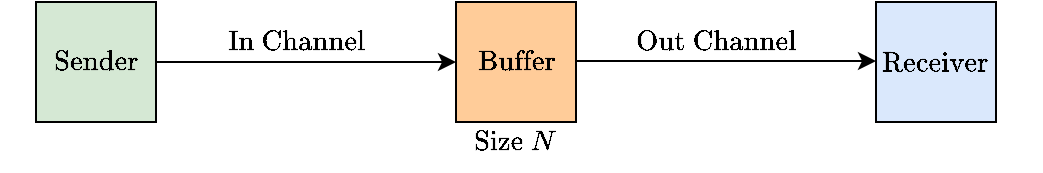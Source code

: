 <mxfile version="20.3.0" type="device"><diagram id="JI2JJyH3g-WIBLByrnTN" name="Page-1"><mxGraphModel dx="1084" dy="699" grid="1" gridSize="10" guides="1" tooltips="1" connect="1" arrows="1" fold="1" page="1" pageScale="1" pageWidth="827" pageHeight="1169" math="1" shadow="0"><root><mxCell id="0"/><mxCell id="1" parent="0"/><mxCell id="BMqiZiyEOpMdN3fw9fWJ-1" value="$$\text{Sender}$$" style="rounded=0;whiteSpace=wrap;html=1;fillColor=#d5e8d4;strokeColor=#000000;" vertex="1" parent="1"><mxGeometry x="10" y="10" width="60" height="60" as="geometry"/></mxCell><mxCell id="BMqiZiyEOpMdN3fw9fWJ-2" value="$$\text{Receiver}$$" style="rounded=0;whiteSpace=wrap;html=1;fillColor=#dae8fc;strokeColor=#000000;" vertex="1" parent="1"><mxGeometry x="430" y="10" width="60" height="60" as="geometry"/></mxCell><mxCell id="BMqiZiyEOpMdN3fw9fWJ-3" value="" style="endArrow=classic;html=1;rounded=0;" edge="1" parent="1"><mxGeometry width="50" height="50" relative="1" as="geometry"><mxPoint x="70" y="40" as="sourcePoint"/><mxPoint x="220" y="40" as="targetPoint"/></mxGeometry></mxCell><mxCell id="BMqiZiyEOpMdN3fw9fWJ-4" value="$$\text{In Channel}$$" style="text;html=1;strokeColor=none;fillColor=none;align=center;verticalAlign=middle;whiteSpace=wrap;rounded=0;" vertex="1" parent="1"><mxGeometry x="110" y="20" width="60" height="20" as="geometry"/></mxCell><mxCell id="BMqiZiyEOpMdN3fw9fWJ-5" value="" style="endArrow=classic;html=1;rounded=0;" edge="1" parent="1"><mxGeometry width="50" height="50" relative="1" as="geometry"><mxPoint x="280" y="39.52" as="sourcePoint"/><mxPoint x="430" y="39.52" as="targetPoint"/></mxGeometry></mxCell><mxCell id="BMqiZiyEOpMdN3fw9fWJ-6" value="$$\text{Out Channel}$$" style="text;html=1;strokeColor=none;fillColor=none;align=center;verticalAlign=middle;whiteSpace=wrap;rounded=0;" vertex="1" parent="1"><mxGeometry x="320" y="19.52" width="60" height="20" as="geometry"/></mxCell><mxCell id="BMqiZiyEOpMdN3fw9fWJ-7" value="$$\text{Buffer}$$" style="rounded=0;whiteSpace=wrap;html=1;fillColor=#ffcc99;strokeColor=#000000;" vertex="1" parent="1"><mxGeometry x="220" y="10" width="60" height="60" as="geometry"/></mxCell><mxCell id="BMqiZiyEOpMdN3fw9fWJ-8" value="$$\text{Size } N$$" style="text;html=1;strokeColor=none;fillColor=none;align=center;verticalAlign=middle;whiteSpace=wrap;rounded=0;" vertex="1" parent="1"><mxGeometry x="220" y="70" width="60" height="20" as="geometry"/></mxCell></root></mxGraphModel></diagram></mxfile>